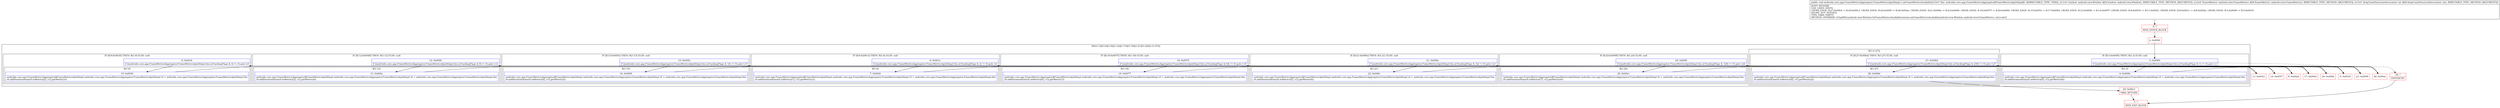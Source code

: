 digraph "CFG forandroidx.core.app.FrameMetricsAggregator.FrameMetricsApi24Impl.1.onFrameMetricsAvailable(Landroid\/view\/Window;Landroid\/view\/FrameMetrics;I)V" {
subgraph cluster_Region_766600949 {
label = "R(9:(1:3)|(1:6)|(1:9)|(1:12)|(1:15)|(1:18)|(1:21)|(1:24)|(1:(1:27)))";
node [shape=record,color=blue];
subgraph cluster_IfRegion_1201906419 {
label = "IF [B:3:0x0009] THEN: R(1:3) ELSE: null";
node [shape=record,color=blue];
Node_3 [shape=record,label="{3\:\ 0x0009|if ((androidx.core.app.FrameMetricsAggregator.FrameMetricsApi24Impl.this.mTrackingFlags & 1) != 0) goto L3\l}"];
subgraph cluster_Region_474095419 {
label = "R(1:3)";
node [shape=record,color=blue];
Node_4 [shape=record,label="{4\:\ 0x000b|androidx.core.app.FrameMetricsAggregator$FrameMetricsApi24Impl androidx.core.app.FrameMetricsAggregator.FrameMetricsApi24Impl r0 = androidx.core.app.FrameMetricsAggregator.FrameMetricsApi24Impl.this\lr0.addDurationItem(r0.mMetrics[0], r12.getMetric(8))\l}"];
}
}
subgraph cluster_IfRegion_1958446901 {
label = "IF [B:6:0x001e] THEN: R(1:6) ELSE: null";
node [shape=record,color=blue];
Node_6 [shape=record,label="{6\:\ 0x001e|if ((androidx.core.app.FrameMetricsAggregator.FrameMetricsApi24Impl.this.mTrackingFlags & 2) != 0) goto L6\l}"];
subgraph cluster_Region_1507768574 {
label = "R(1:6)";
node [shape=record,color=blue];
Node_7 [shape=record,label="{7\:\ 0x0020|androidx.core.app.FrameMetricsAggregator$FrameMetricsApi24Impl androidx.core.app.FrameMetricsAggregator.FrameMetricsApi24Impl r0 = androidx.core.app.FrameMetricsAggregator.FrameMetricsApi24Impl.this\lr0.addDurationItem(r0.mMetrics[1], r12.getMetric(1))\l}"];
}
}
subgraph cluster_IfRegion_815184310 {
label = "IF [B:9:0x0034] THEN: R(1:9) ELSE: null";
node [shape=record,color=blue];
Node_9 [shape=record,label="{9\:\ 0x0034|if ((androidx.core.app.FrameMetricsAggregator.FrameMetricsApi24Impl.this.mTrackingFlags & 4) != 0) goto L9\l}"];
subgraph cluster_Region_849241043 {
label = "R(1:9)";
node [shape=record,color=blue];
Node_10 [shape=record,label="{10\:\ 0x0036|androidx.core.app.FrameMetricsAggregator$FrameMetricsApi24Impl androidx.core.app.FrameMetricsAggregator.FrameMetricsApi24Impl r0 = androidx.core.app.FrameMetricsAggregator.FrameMetricsApi24Impl.this\lr0.addDurationItem(r0.mMetrics[2], r12.getMetric(3))\l}"];
}
}
subgraph cluster_IfRegion_372701087 {
label = "IF [B:12:0x0048] THEN: R(1:12) ELSE: null";
node [shape=record,color=blue];
Node_12 [shape=record,label="{12\:\ 0x0048|if ((androidx.core.app.FrameMetricsAggregator.FrameMetricsApi24Impl.this.mTrackingFlags & 8) != 0) goto L12\l}"];
subgraph cluster_Region_1546955002 {
label = "R(1:12)";
node [shape=record,color=blue];
Node_13 [shape=record,label="{13\:\ 0x004a|androidx.core.app.FrameMetricsAggregator$FrameMetricsApi24Impl androidx.core.app.FrameMetricsAggregator.FrameMetricsApi24Impl r0 = androidx.core.app.FrameMetricsAggregator.FrameMetricsApi24Impl.this\lr0.addDurationItem(r0.mMetrics[3], r12.getMetric(4))\l}"];
}
}
subgraph cluster_IfRegion_1289255824 {
label = "IF [B:15:0x005e] THEN: R(1:15) ELSE: null";
node [shape=record,color=blue];
Node_15 [shape=record,label="{15\:\ 0x005e|if ((androidx.core.app.FrameMetricsAggregator.FrameMetricsApi24Impl.this.mTrackingFlags & 16) != 0) goto L15\l}"];
subgraph cluster_Region_1286683931 {
label = "R(1:15)";
node [shape=record,color=blue];
Node_16 [shape=record,label="{16\:\ 0x0060|androidx.core.app.FrameMetricsAggregator$FrameMetricsApi24Impl androidx.core.app.FrameMetricsAggregator.FrameMetricsApi24Impl r0 = androidx.core.app.FrameMetricsAggregator.FrameMetricsApi24Impl.this\lr0.addDurationItem(r0.mMetrics[4], r12.getMetric(5))\l}"];
}
}
subgraph cluster_IfRegion_1693638417 {
label = "IF [B:18:0x0075] THEN: R(1:18) ELSE: null";
node [shape=record,color=blue];
Node_18 [shape=record,label="{18\:\ 0x0075|if ((androidx.core.app.FrameMetricsAggregator.FrameMetricsApi24Impl.this.mTrackingFlags & 64) != 0) goto L18\l}"];
subgraph cluster_Region_304031384 {
label = "R(1:18)";
node [shape=record,color=blue];
Node_19 [shape=record,label="{19\:\ 0x0077|androidx.core.app.FrameMetricsAggregator$FrameMetricsApi24Impl androidx.core.app.FrameMetricsAggregator.FrameMetricsApi24Impl r0 = androidx.core.app.FrameMetricsAggregator.FrameMetricsApi24Impl.this\lr0.addDurationItem(r0.mMetrics[6], r12.getMetric(7))\l}"];
}
}
subgraph cluster_IfRegion_1630310704 {
label = "IF [B:21:0x008a] THEN: R(1:21) ELSE: null";
node [shape=record,color=blue];
Node_21 [shape=record,label="{21\:\ 0x008a|if ((androidx.core.app.FrameMetricsAggregator.FrameMetricsApi24Impl.this.mTrackingFlags & 32) != 0) goto L21\l}"];
subgraph cluster_Region_1621216443 {
label = "R(1:21)";
node [shape=record,color=blue];
Node_22 [shape=record,label="{22\:\ 0x008c|androidx.core.app.FrameMetricsAggregator$FrameMetricsApi24Impl androidx.core.app.FrameMetricsAggregator.FrameMetricsApi24Impl r0 = androidx.core.app.FrameMetricsAggregator.FrameMetricsApi24Impl.this\lr0.addDurationItem(r0.mMetrics[5], r12.getMetric(6))\l}"];
}
}
subgraph cluster_IfRegion_1074206853 {
label = "IF [B:24:0x009f] THEN: R(1:24) ELSE: null";
node [shape=record,color=blue];
Node_24 [shape=record,label="{24\:\ 0x009f|if ((androidx.core.app.FrameMetricsAggregator.FrameMetricsApi24Impl.this.mTrackingFlags & 128) != 0) goto L24\l}"];
subgraph cluster_Region_1138391550 {
label = "R(1:24)";
node [shape=record,color=blue];
Node_25 [shape=record,label="{25\:\ 0x00a1|androidx.core.app.FrameMetricsAggregator$FrameMetricsApi24Impl androidx.core.app.FrameMetricsAggregator.FrameMetricsApi24Impl r0 = androidx.core.app.FrameMetricsAggregator.FrameMetricsApi24Impl.this\lr0.addDurationItem(r0.mMetrics[7], r12.getMetric(0))\l}"];
}
}
subgraph cluster_Region_1334640622 {
label = "R(1:(1:27))";
node [shape=record,color=blue];
subgraph cluster_IfRegion_1039444825 {
label = "IF [B:27:0x00b4] THEN: R(1:27) ELSE: null";
node [shape=record,color=blue];
Node_27 [shape=record,label="{27\:\ 0x00b4|if ((androidx.core.app.FrameMetricsAggregator.FrameMetricsApi24Impl.this.mTrackingFlags & 256) != 0) goto L27\l}"];
subgraph cluster_Region_872264121 {
label = "R(1:27)";
node [shape=record,color=blue];
Node_28 [shape=record,label="{28\:\ 0x00b6|androidx.core.app.FrameMetricsAggregator$FrameMetricsApi24Impl androidx.core.app.FrameMetricsAggregator.FrameMetricsApi24Impl r0 = androidx.core.app.FrameMetricsAggregator.FrameMetricsApi24Impl.this\lr0.addDurationItem(r0.mMetrics[8], r12.getMetric(2))\l}"];
}
}
}
}
Node_0 [shape=record,color=red,label="{0\:\ ?|MTH_ENTER_BLOCK\l}"];
Node_2 [shape=record,color=red,label="{2\:\ 0x0000}"];
Node_5 [shape=record,color=red,label="{5\:\ 0x0018}"];
Node_8 [shape=record,color=red,label="{8\:\ 0x002d}"];
Node_11 [shape=record,color=red,label="{11\:\ 0x0043}"];
Node_14 [shape=record,color=red,label="{14\:\ 0x0057}"];
Node_17 [shape=record,color=red,label="{17\:\ 0x006d}"];
Node_20 [shape=record,color=red,label="{20\:\ 0x0084}"];
Node_23 [shape=record,color=red,label="{23\:\ 0x0099}"];
Node_26 [shape=record,color=red,label="{26\:\ 0x00ae}"];
Node_29 [shape=record,color=red,label="{29\:\ 0x00c3|ORIG_RETURN\l}"];
Node_1 [shape=record,color=red,label="{1\:\ ?|MTH_EXIT_BLOCK\l}"];
Node_30 [shape=record,color=red,label="{30\:\ ?|SYNTHETIC\l}"];
MethodNode[shape=record,label="{public void androidx.core.app.FrameMetricsAggregator.FrameMetricsApi24Impl.1.onFrameMetricsAvailable((r10v0 'this' androidx.core.app.FrameMetricsAggregator$FrameMetricsApi24Impl$1 A[IMMUTABLE_TYPE, THIS]), (r11v0 'window' android.view.Window A[D('window' android.view.Window), IMMUTABLE_TYPE, METHOD_ARGUMENT]), (r12v0 'frameMetrics' android.view.FrameMetrics A[D('frameMetrics' android.view.FrameMetrics), IMMUTABLE_TYPE, METHOD_ARGUMENT]), (r13v0 'dropCountSinceLastInvocation' int A[D('dropCountSinceLastInvocation' int), IMMUTABLE_TYPE, METHOD_ARGUMENT]))  | DONT_RENAME\lUSE_LINES_HINTS\lCROSS_EDGE: B:27:0x00b4 \-\> B:29:0x00c3, CROSS_EDGE: B:24:0x009f \-\> B:26:0x00ae, CROSS_EDGE: B:21:0x008a \-\> B:23:0x0099, CROSS_EDGE: B:18:0x0075 \-\> B:20:0x0084, CROSS_EDGE: B:15:0x005e \-\> B:17:0x006d, CROSS_EDGE: B:12:0x0048 \-\> B:14:0x0057, CROSS_EDGE: B:9:0x0034 \-\> B:11:0x0043, CROSS_EDGE: B:6:0x001e \-\> B:8:0x002d, CROSS_EDGE: B:3:0x0009 \-\> B:5:0x0018\lINLINE_NOT_NEEDED\lTYPE_VARS: EMPTY\lMETHOD_OVERRIDE: [ClspMth\{android.view.Window.OnFrameMetricsAvailableListener.onFrameMetricsAvailable(android.view.Window, android.view.FrameMetrics, int):void\}]\l}"];
MethodNode -> Node_0;Node_3 -> Node_4;
Node_3 -> Node_5[style=dashed];
Node_4 -> Node_5;
Node_6 -> Node_7;
Node_6 -> Node_8[style=dashed];
Node_7 -> Node_8;
Node_9 -> Node_10;
Node_9 -> Node_11[style=dashed];
Node_10 -> Node_11;
Node_12 -> Node_13;
Node_12 -> Node_14[style=dashed];
Node_13 -> Node_14;
Node_15 -> Node_16;
Node_15 -> Node_17[style=dashed];
Node_16 -> Node_17;
Node_18 -> Node_19;
Node_18 -> Node_20[style=dashed];
Node_19 -> Node_20;
Node_21 -> Node_22;
Node_21 -> Node_23[style=dashed];
Node_22 -> Node_23;
Node_24 -> Node_25;
Node_24 -> Node_26[style=dashed];
Node_25 -> Node_26;
Node_27 -> Node_28;
Node_27 -> Node_30[style=dashed];
Node_28 -> Node_29;
Node_0 -> Node_2;
Node_2 -> Node_3;
Node_5 -> Node_6;
Node_8 -> Node_9;
Node_11 -> Node_12;
Node_14 -> Node_15;
Node_17 -> Node_18;
Node_20 -> Node_21;
Node_23 -> Node_24;
Node_26 -> Node_27;
Node_29 -> Node_1;
Node_30 -> Node_1;
}


